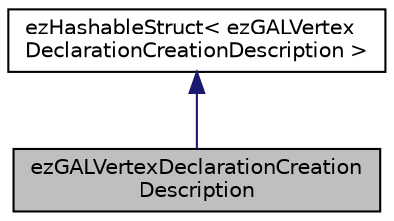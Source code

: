 digraph "ezGALVertexDeclarationCreationDescription"
{
 // LATEX_PDF_SIZE
  edge [fontname="Helvetica",fontsize="10",labelfontname="Helvetica",labelfontsize="10"];
  node [fontname="Helvetica",fontsize="10",shape=record];
  Node1 [label="ezGALVertexDeclarationCreation\lDescription",height=0.2,width=0.4,color="black", fillcolor="grey75", style="filled", fontcolor="black",tooltip=" "];
  Node2 -> Node1 [dir="back",color="midnightblue",fontsize="10",style="solid",fontname="Helvetica"];
  Node2 [label="ezHashableStruct\< ezGALVertex\lDeclarationCreationDescription \>",height=0.2,width=0.4,color="black", fillcolor="white", style="filled",URL="$d3/d14/classez_hashable_struct.htm",tooltip=" "];
}
